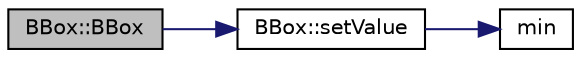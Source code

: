 digraph "BBox::BBox"
{
  edge [fontname="Helvetica",fontsize="10",labelfontname="Helvetica",labelfontsize="10"];
  node [fontname="Helvetica",fontsize="10",shape=record];
  rankdir="LR";
  Node1 [label="BBox::BBox",height=0.2,width=0.4,color="black", fillcolor="grey75", style="filled", fontcolor="black"];
  Node1 -> Node2 [color="midnightblue",fontsize="10",style="solid",fontname="Helvetica"];
  Node2 [label="BBox::setValue",height=0.2,width=0.4,color="black", fillcolor="white", style="filled",URL="$class_b_box.html#af250241f2e747192763048e576e6fe28"];
  Node2 -> Node3 [color="midnightblue",fontsize="10",style="solid",fontname="Helvetica"];
  Node3 [label="min",height=0.2,width=0.4,color="black", fillcolor="white", style="filled",URL="$_basic_8h.html#a07ea3b7c7ac18b96fd67ba3a6757ceb2"];
}
